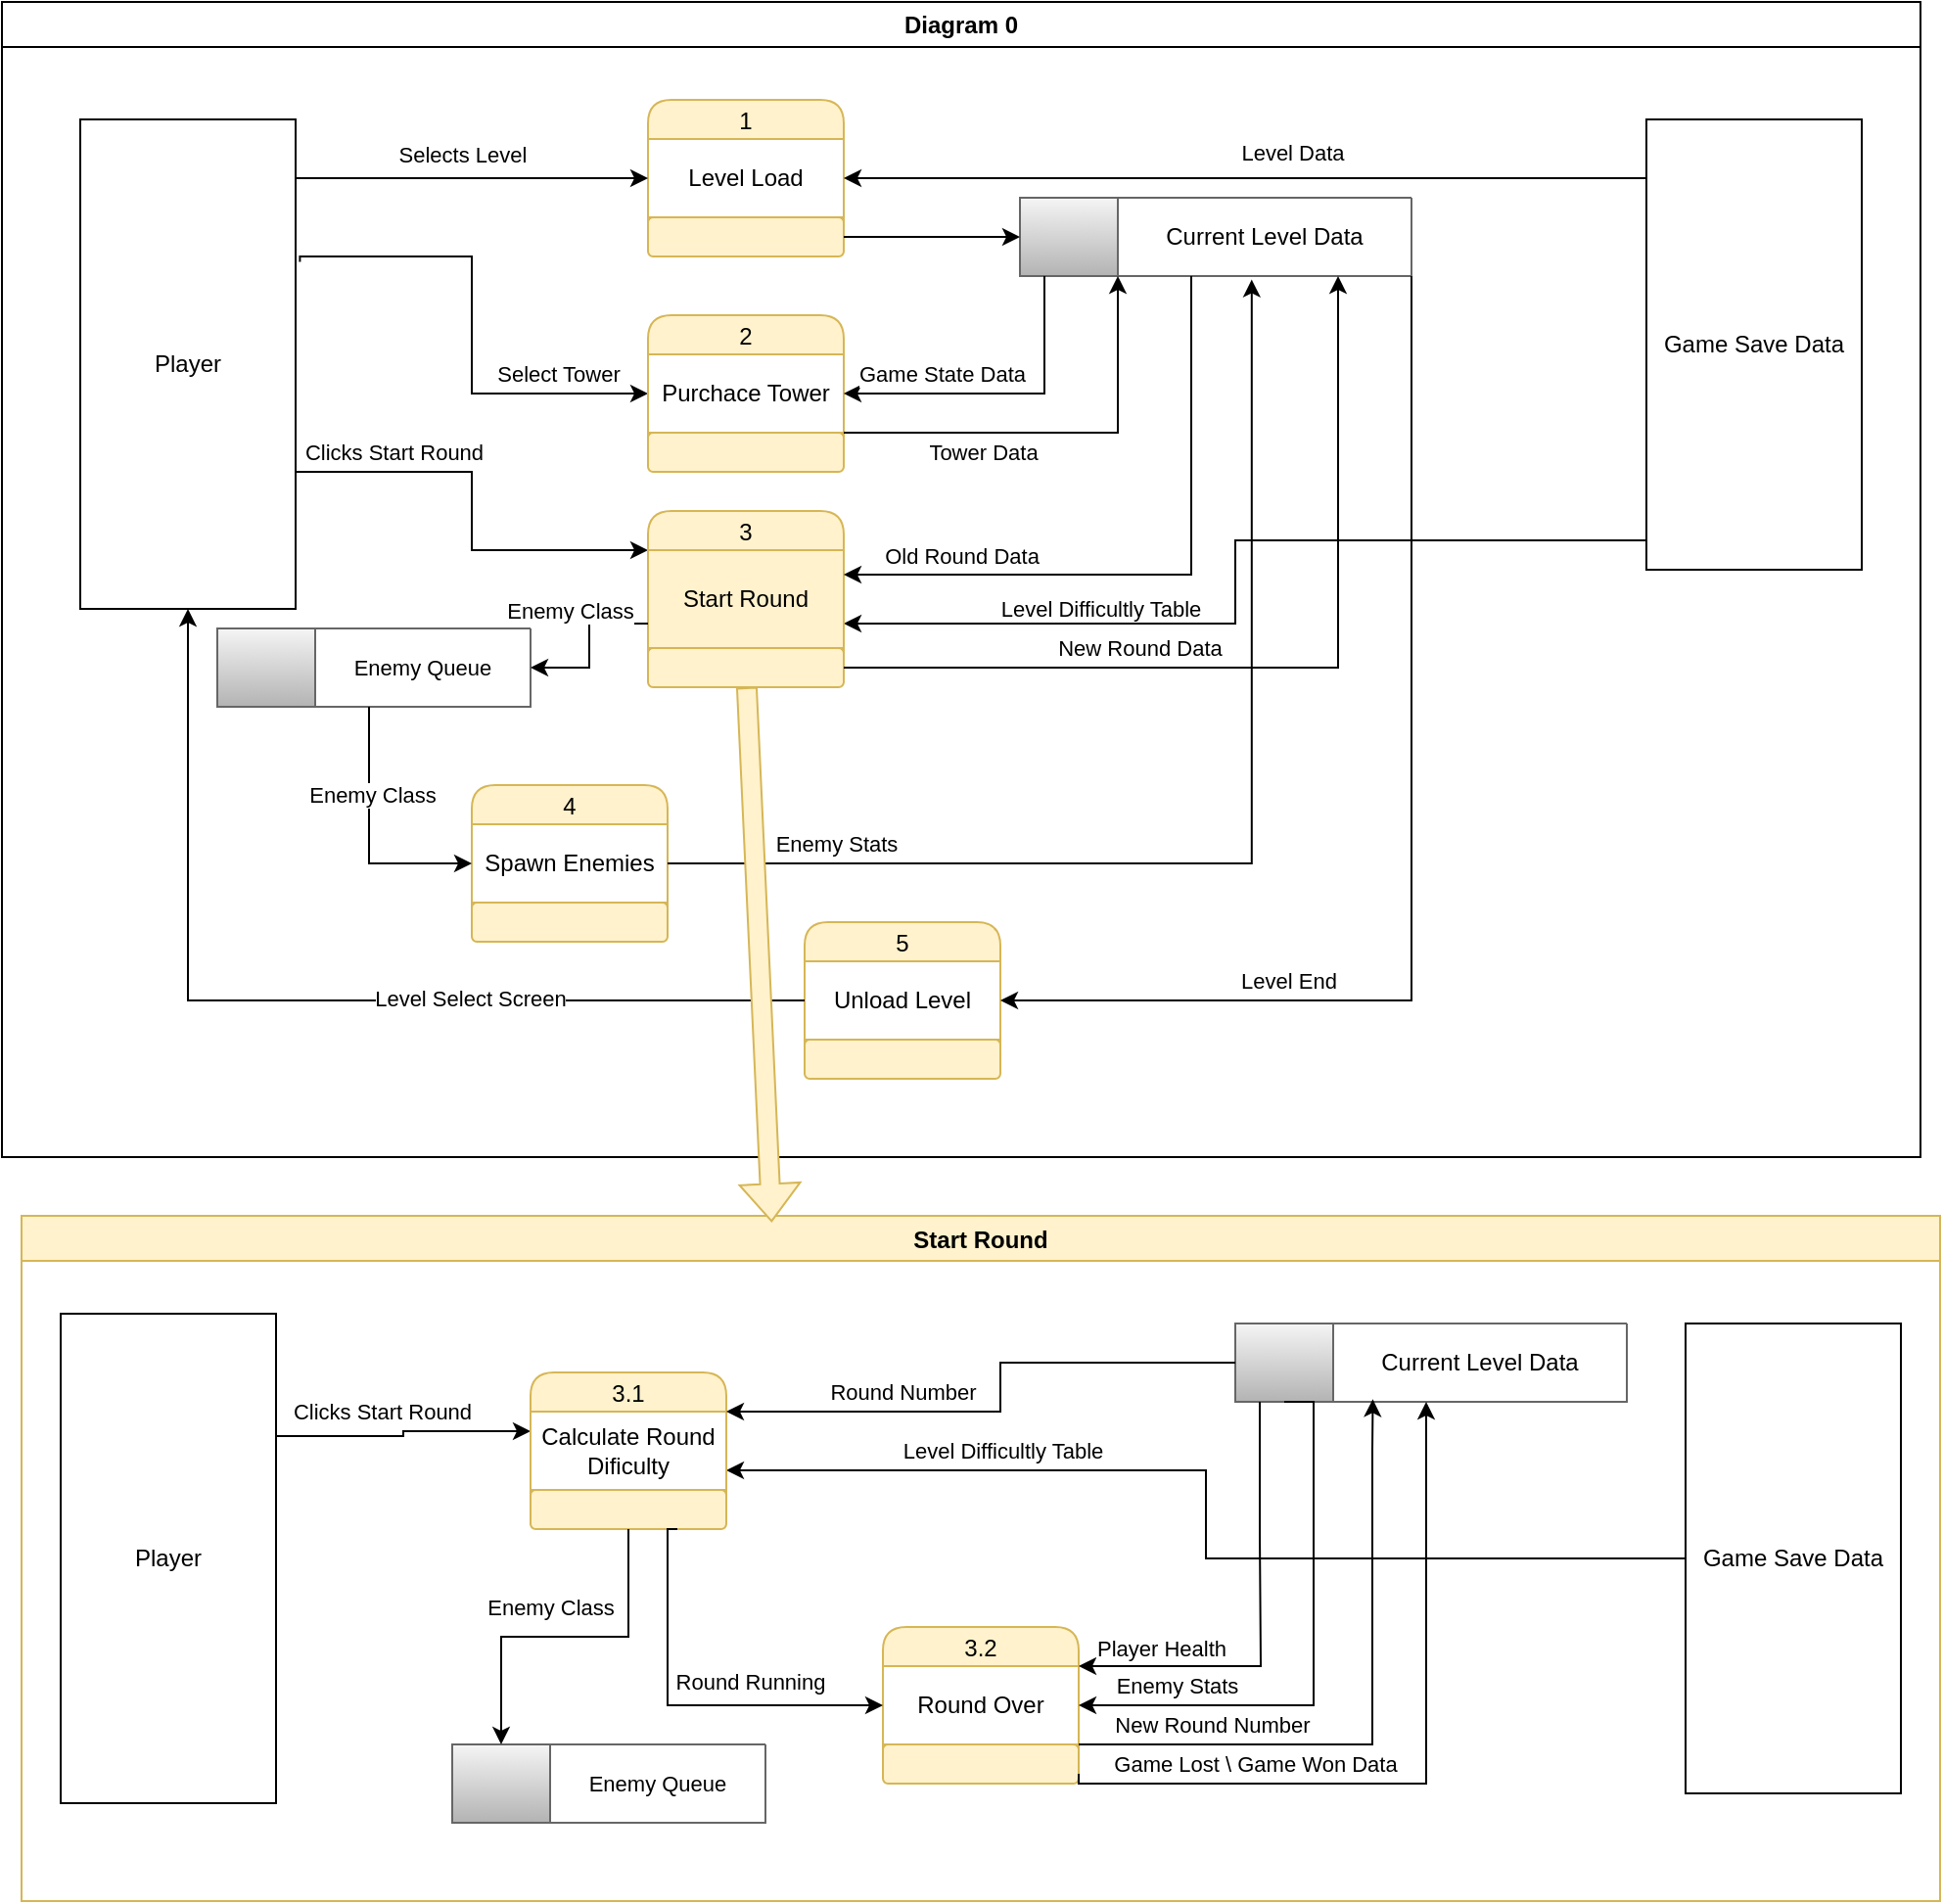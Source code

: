 <mxfile version="24.7.8">
  <diagram name="Page-1" id="GD_yTMIgneu08puWnrFS">
    <mxGraphModel dx="2350" dy="1764" grid="1" gridSize="10" guides="1" tooltips="1" connect="1" arrows="1" fold="1" page="1" pageScale="1" pageWidth="850" pageHeight="1100" math="0" shadow="0">
      <root>
        <mxCell id="0" />
        <mxCell id="1" parent="0" />
        <mxCell id="inXABtditka_ULVfDLAv-4" value="Diagram 0" style="swimlane;whiteSpace=wrap;html=1;" vertex="1" parent="1">
          <mxGeometry x="-850" width="980" height="590" as="geometry" />
        </mxCell>
        <mxCell id="MaOenqcY2Du_6bEz6hwa-1" value="1" style="swimlane;fontStyle=0;childLayout=stackLayout;horizontal=1;startSize=20;fillColor=#fff2cc;horizontalStack=0;resizeParent=1;resizeParentMax=0;resizeLast=0;collapsible=0;marginBottom=0;swimlaneFillColor=#ffffff;rounded=1;strokeColor=#d6b656;arcSize=20;" parent="inXABtditka_ULVfDLAv-4" vertex="1">
          <mxGeometry x="330" y="50" width="100" height="80" as="geometry" />
        </mxCell>
        <mxCell id="MaOenqcY2Du_6bEz6hwa-2" value="Level Load" style="text;html=1;align=center;verticalAlign=middle;whiteSpace=wrap;rounded=0;" parent="MaOenqcY2Du_6bEz6hwa-1" vertex="1">
          <mxGeometry y="20" width="100" height="40" as="geometry" />
        </mxCell>
        <mxCell id="MaOenqcY2Du_6bEz6hwa-3" value="&amp;nbsp;" style="text;html=1;align=center;verticalAlign=middle;whiteSpace=wrap;rounded=1;fillColor=#fff2cc;strokeColor=#d6b656;arcSize=13;" parent="MaOenqcY2Du_6bEz6hwa-1" vertex="1">
          <mxGeometry y="60" width="100" height="20" as="geometry" />
        </mxCell>
        <mxCell id="MaOenqcY2Du_6bEz6hwa-4" value="" style="endArrow=none;html=1;rounded=0;exitX=0;exitY=0;exitDx=0;exitDy=0;entryX=1;entryY=0;entryDx=0;entryDy=0;fillColor=#fff2cc;strokeColor=#d6b656;" parent="MaOenqcY2Du_6bEz6hwa-1" source="MaOenqcY2Du_6bEz6hwa-3" target="MaOenqcY2Du_6bEz6hwa-3" edge="1">
          <mxGeometry width="50" height="50" relative="1" as="geometry">
            <mxPoint x="40" y="155" as="sourcePoint" />
            <mxPoint x="90" y="105" as="targetPoint" />
          </mxGeometry>
        </mxCell>
        <mxCell id="MaOenqcY2Du_6bEz6hwa-6" style="edgeStyle=orthogonalEdgeStyle;rounded=0;orthogonalLoop=1;jettySize=auto;html=1;exitX=0.988;exitY=0.072;exitDx=0;exitDy=0;entryX=0;entryY=0.5;entryDx=0;entryDy=0;exitPerimeter=0;" parent="inXABtditka_ULVfDLAv-4" source="MaOenqcY2Du_6bEz6hwa-5" target="MaOenqcY2Du_6bEz6hwa-2" edge="1">
          <mxGeometry relative="1" as="geometry">
            <Array as="points">
              <mxPoint x="149" y="90" />
            </Array>
          </mxGeometry>
        </mxCell>
        <mxCell id="MaOenqcY2Du_6bEz6hwa-7" value="Selects Level" style="edgeLabel;html=1;align=center;verticalAlign=middle;resizable=0;points=[];" parent="MaOenqcY2Du_6bEz6hwa-6" vertex="1" connectable="0">
          <mxGeometry x="0.018" y="1" relative="1" as="geometry">
            <mxPoint y="-11" as="offset" />
          </mxGeometry>
        </mxCell>
        <mxCell id="MaOenqcY2Du_6bEz6hwa-42" style="edgeStyle=orthogonalEdgeStyle;rounded=0;orthogonalLoop=1;jettySize=auto;html=1;exitX=1.02;exitY=0.291;exitDx=0;exitDy=0;entryX=0;entryY=0.5;entryDx=0;entryDy=0;exitPerimeter=0;" parent="inXABtditka_ULVfDLAv-4" source="MaOenqcY2Du_6bEz6hwa-5" target="MaOenqcY2Du_6bEz6hwa-39" edge="1">
          <mxGeometry relative="1" as="geometry">
            <Array as="points">
              <mxPoint x="152" y="130" />
              <mxPoint x="240" y="130" />
              <mxPoint x="240" y="200" />
            </Array>
          </mxGeometry>
        </mxCell>
        <mxCell id="MaOenqcY2Du_6bEz6hwa-46" value="Select Tower" style="edgeLabel;html=1;align=center;verticalAlign=middle;resizable=0;points=[];" parent="MaOenqcY2Du_6bEz6hwa-42" vertex="1" connectable="0">
          <mxGeometry x="0.356" relative="1" as="geometry">
            <mxPoint x="34" y="-10" as="offset" />
          </mxGeometry>
        </mxCell>
        <mxCell id="MaOenqcY2Du_6bEz6hwa-55" style="edgeStyle=orthogonalEdgeStyle;rounded=0;orthogonalLoop=1;jettySize=auto;html=1;exitX=1;exitY=0.5;exitDx=0;exitDy=0;entryX=0;entryY=0;entryDx=0;entryDy=0;" parent="inXABtditka_ULVfDLAv-4" source="MaOenqcY2Du_6bEz6hwa-5" target="MaOenqcY2Du_6bEz6hwa-48" edge="1">
          <mxGeometry relative="1" as="geometry">
            <Array as="points">
              <mxPoint x="150" y="240" />
              <mxPoint x="240" y="240" />
              <mxPoint x="240" y="280" />
            </Array>
          </mxGeometry>
        </mxCell>
        <mxCell id="MaOenqcY2Du_6bEz6hwa-56" value="Clicks Start Round" style="edgeLabel;html=1;align=center;verticalAlign=middle;resizable=0;points=[];" parent="MaOenqcY2Du_6bEz6hwa-55" vertex="1" connectable="0">
          <mxGeometry x="0.285" y="-1" relative="1" as="geometry">
            <mxPoint x="-39" y="-42" as="offset" />
          </mxGeometry>
        </mxCell>
        <mxCell id="MaOenqcY2Du_6bEz6hwa-5" value="Player" style="html=1;dashed=0;whiteSpace=wrap;" parent="inXABtditka_ULVfDLAv-4" vertex="1">
          <mxGeometry x="40" y="60" width="110" height="250" as="geometry" />
        </mxCell>
        <mxCell id="MaOenqcY2Du_6bEz6hwa-59" style="edgeStyle=orthogonalEdgeStyle;rounded=0;orthogonalLoop=1;jettySize=auto;html=1;exitX=0;exitY=0.5;exitDx=0;exitDy=0;entryX=1;entryY=0.75;entryDx=0;entryDy=0;" parent="inXABtditka_ULVfDLAv-4" source="MaOenqcY2Du_6bEz6hwa-24" target="MaOenqcY2Du_6bEz6hwa-48" edge="1">
          <mxGeometry relative="1" as="geometry">
            <mxPoint x="480" y="370" as="targetPoint" />
            <Array as="points">
              <mxPoint x="630" y="275" />
              <mxPoint x="630" y="317" />
            </Array>
          </mxGeometry>
        </mxCell>
        <mxCell id="MaOenqcY2Du_6bEz6hwa-60" value="Level Difficultly Table" style="edgeLabel;html=1;align=center;verticalAlign=middle;resizable=0;points=[];" parent="MaOenqcY2Du_6bEz6hwa-59" vertex="1" connectable="0">
          <mxGeometry x="0.596" y="1" relative="1" as="geometry">
            <mxPoint x="19" y="-9" as="offset" />
          </mxGeometry>
        </mxCell>
        <mxCell id="MaOenqcY2Du_6bEz6hwa-24" value="Game Save Data" style="html=1;dashed=0;whiteSpace=wrap;" parent="inXABtditka_ULVfDLAv-4" vertex="1">
          <mxGeometry x="840" y="60" width="110" height="230" as="geometry" />
        </mxCell>
        <mxCell id="MaOenqcY2Du_6bEz6hwa-29" style="edgeStyle=orthogonalEdgeStyle;rounded=0;orthogonalLoop=1;jettySize=auto;html=1;entryX=1;entryY=0.5;entryDx=0;entryDy=0;exitX=0;exitY=0;exitDx=0;exitDy=0;" parent="inXABtditka_ULVfDLAv-4" source="MaOenqcY2Du_6bEz6hwa-24" target="MaOenqcY2Du_6bEz6hwa-2" edge="1">
          <mxGeometry relative="1" as="geometry">
            <mxPoint x="740" y="90" as="sourcePoint" />
            <mxPoint x="480" y="305" as="targetPoint" />
            <Array as="points">
              <mxPoint x="840" y="90" />
            </Array>
          </mxGeometry>
        </mxCell>
        <mxCell id="MaOenqcY2Du_6bEz6hwa-30" value="Level Data" style="edgeLabel;html=1;align=center;verticalAlign=middle;resizable=0;points=[];" parent="MaOenqcY2Du_6bEz6hwa-29" vertex="1" connectable="0">
          <mxGeometry x="-0.071" y="-2" relative="1" as="geometry">
            <mxPoint x="-7" y="-11" as="offset" />
          </mxGeometry>
        </mxCell>
        <mxCell id="MaOenqcY2Du_6bEz6hwa-35" value="" style="swimlane;startSize=0;fillColor=#f5f5f5;gradientColor=#b3b3b3;strokeColor=#666666;" parent="inXABtditka_ULVfDLAv-4" vertex="1">
          <mxGeometry x="520" y="100" width="200" height="40" as="geometry" />
        </mxCell>
        <mxCell id="MaOenqcY2Du_6bEz6hwa-36" value="" style="rounded=0;whiteSpace=wrap;html=1;fillColor=#f5f5f5;gradientColor=#b3b3b3;strokeColor=#666666;" parent="MaOenqcY2Du_6bEz6hwa-35" vertex="1">
          <mxGeometry width="50" height="40" as="geometry" />
        </mxCell>
        <mxCell id="MaOenqcY2Du_6bEz6hwa-37" value="Current Level Data" style="text;html=1;align=center;verticalAlign=middle;whiteSpace=wrap;rounded=0;" parent="MaOenqcY2Du_6bEz6hwa-35" vertex="1">
          <mxGeometry x="50" width="150" height="40" as="geometry" />
        </mxCell>
        <mxCell id="MaOenqcY2Du_6bEz6hwa-34" style="edgeStyle=orthogonalEdgeStyle;rounded=0;orthogonalLoop=1;jettySize=auto;html=1;entryX=0;entryY=0.5;entryDx=0;entryDy=0;" parent="inXABtditka_ULVfDLAv-4" source="MaOenqcY2Du_6bEz6hwa-3" target="MaOenqcY2Du_6bEz6hwa-36" edge="1">
          <mxGeometry relative="1" as="geometry">
            <mxPoint x="380" y="240" as="targetPoint" />
          </mxGeometry>
        </mxCell>
        <mxCell id="MaOenqcY2Du_6bEz6hwa-38" value="2" style="swimlane;fontStyle=0;childLayout=stackLayout;horizontal=1;startSize=20;fillColor=#fff2cc;horizontalStack=0;resizeParent=1;resizeParentMax=0;resizeLast=0;collapsible=0;marginBottom=0;swimlaneFillColor=#ffffff;rounded=1;strokeColor=#d6b656;arcSize=20;" parent="inXABtditka_ULVfDLAv-4" vertex="1">
          <mxGeometry x="330" y="160" width="100" height="80" as="geometry" />
        </mxCell>
        <mxCell id="MaOenqcY2Du_6bEz6hwa-39" value="Purchace Tower" style="text;html=1;align=center;verticalAlign=middle;whiteSpace=wrap;rounded=0;" parent="MaOenqcY2Du_6bEz6hwa-38" vertex="1">
          <mxGeometry y="20" width="100" height="40" as="geometry" />
        </mxCell>
        <mxCell id="MaOenqcY2Du_6bEz6hwa-40" value="&amp;nbsp;" style="text;html=1;align=center;verticalAlign=middle;whiteSpace=wrap;rounded=1;fillColor=#fff2cc;strokeColor=#d6b656;arcSize=13;" parent="MaOenqcY2Du_6bEz6hwa-38" vertex="1">
          <mxGeometry y="60" width="100" height="20" as="geometry" />
        </mxCell>
        <mxCell id="MaOenqcY2Du_6bEz6hwa-41" value="" style="endArrow=none;html=1;rounded=0;exitX=0;exitY=0;exitDx=0;exitDy=0;entryX=1;entryY=0;entryDx=0;entryDy=0;fillColor=#fff2cc;strokeColor=#d6b656;" parent="MaOenqcY2Du_6bEz6hwa-38" source="MaOenqcY2Du_6bEz6hwa-40" target="MaOenqcY2Du_6bEz6hwa-40" edge="1">
          <mxGeometry width="50" height="50" relative="1" as="geometry">
            <mxPoint x="40" y="155" as="sourcePoint" />
            <mxPoint x="90" y="105" as="targetPoint" />
          </mxGeometry>
        </mxCell>
        <mxCell id="MaOenqcY2Du_6bEz6hwa-44" style="edgeStyle=orthogonalEdgeStyle;rounded=0;orthogonalLoop=1;jettySize=auto;html=1;exitX=0.25;exitY=1;exitDx=0;exitDy=0;entryX=1;entryY=0.5;entryDx=0;entryDy=0;" parent="inXABtditka_ULVfDLAv-4" source="MaOenqcY2Du_6bEz6hwa-36" target="MaOenqcY2Du_6bEz6hwa-39" edge="1">
          <mxGeometry relative="1" as="geometry" />
        </mxCell>
        <mxCell id="MaOenqcY2Du_6bEz6hwa-45" value="Game State Data" style="edgeLabel;html=1;align=center;verticalAlign=middle;resizable=0;points=[];" parent="MaOenqcY2Du_6bEz6hwa-44" vertex="1" connectable="0">
          <mxGeometry x="0.29" y="-3" relative="1" as="geometry">
            <mxPoint x="-8" y="-7" as="offset" />
          </mxGeometry>
        </mxCell>
        <mxCell id="MaOenqcY2Du_6bEz6hwa-47" value="3" style="swimlane;fontStyle=0;childLayout=stackLayout;horizontal=1;startSize=20;fillColor=#fff2cc;horizontalStack=0;resizeParent=1;resizeParentMax=0;resizeLast=0;collapsible=0;marginBottom=0;swimlaneFillColor=#ffffff;rounded=1;strokeColor=#d6b656;arcSize=20;" parent="inXABtditka_ULVfDLAv-4" vertex="1">
          <mxGeometry x="330" y="260" width="100" height="90" as="geometry" />
        </mxCell>
        <mxCell id="MaOenqcY2Du_6bEz6hwa-48" value="Start Round" style="text;html=1;align=center;verticalAlign=middle;whiteSpace=wrap;rounded=0;fillColor=#fff2cc;strokeColor=#d6b656;" parent="MaOenqcY2Du_6bEz6hwa-47" vertex="1">
          <mxGeometry y="20" width="100" height="50" as="geometry" />
        </mxCell>
        <mxCell id="MaOenqcY2Du_6bEz6hwa-49" value="&amp;nbsp;" style="text;html=1;align=center;verticalAlign=middle;whiteSpace=wrap;rounded=1;fillColor=#fff2cc;strokeColor=#d6b656;arcSize=13;" parent="MaOenqcY2Du_6bEz6hwa-47" vertex="1">
          <mxGeometry y="70" width="100" height="20" as="geometry" />
        </mxCell>
        <mxCell id="MaOenqcY2Du_6bEz6hwa-50" value="" style="endArrow=none;html=1;rounded=0;exitX=0;exitY=0;exitDx=0;exitDy=0;entryX=1;entryY=0;entryDx=0;entryDy=0;fillColor=#fff2cc;strokeColor=#d6b656;" parent="MaOenqcY2Du_6bEz6hwa-47" source="MaOenqcY2Du_6bEz6hwa-49" target="MaOenqcY2Du_6bEz6hwa-49" edge="1">
          <mxGeometry width="50" height="50" relative="1" as="geometry">
            <mxPoint x="40" y="155" as="sourcePoint" />
            <mxPoint x="90" y="105" as="targetPoint" />
          </mxGeometry>
        </mxCell>
        <mxCell id="MaOenqcY2Du_6bEz6hwa-51" style="edgeStyle=orthogonalEdgeStyle;rounded=0;orthogonalLoop=1;jettySize=auto;html=1;exitX=1;exitY=1;exitDx=0;exitDy=0;entryX=0;entryY=1;entryDx=0;entryDy=0;" parent="inXABtditka_ULVfDLAv-4" source="MaOenqcY2Du_6bEz6hwa-39" target="MaOenqcY2Du_6bEz6hwa-37" edge="1">
          <mxGeometry relative="1" as="geometry">
            <Array as="points">
              <mxPoint x="570" y="220" />
            </Array>
          </mxGeometry>
        </mxCell>
        <mxCell id="MaOenqcY2Du_6bEz6hwa-52" value="Tower Data" style="edgeLabel;html=1;align=center;verticalAlign=middle;resizable=0;points=[];" parent="MaOenqcY2Du_6bEz6hwa-51" vertex="1" connectable="0">
          <mxGeometry x="-0.297" y="2" relative="1" as="geometry">
            <mxPoint x="-7" y="12" as="offset" />
          </mxGeometry>
        </mxCell>
        <mxCell id="MaOenqcY2Du_6bEz6hwa-57" style="edgeStyle=orthogonalEdgeStyle;rounded=0;orthogonalLoop=1;jettySize=auto;html=1;exitX=0.25;exitY=1;exitDx=0;exitDy=0;entryX=1;entryY=0.25;entryDx=0;entryDy=0;" parent="inXABtditka_ULVfDLAv-4" source="MaOenqcY2Du_6bEz6hwa-37" target="MaOenqcY2Du_6bEz6hwa-48" edge="1">
          <mxGeometry relative="1" as="geometry" />
        </mxCell>
        <mxCell id="MaOenqcY2Du_6bEz6hwa-58" value="Old Round Data" style="edgeLabel;html=1;align=center;verticalAlign=middle;resizable=0;points=[];" parent="MaOenqcY2Du_6bEz6hwa-57" vertex="1" connectable="0">
          <mxGeometry x="0.641" y="-2" relative="1" as="geometry">
            <mxPoint x="1" y="-8" as="offset" />
          </mxGeometry>
        </mxCell>
        <mxCell id="MaOenqcY2Du_6bEz6hwa-61" value="5" style="swimlane;fontStyle=0;childLayout=stackLayout;horizontal=1;startSize=20;fillColor=#fff2cc;horizontalStack=0;resizeParent=1;resizeParentMax=0;resizeLast=0;collapsible=0;marginBottom=0;swimlaneFillColor=#ffffff;rounded=1;strokeColor=#d6b656;arcSize=20;" parent="inXABtditka_ULVfDLAv-4" vertex="1">
          <mxGeometry x="410" y="470" width="100" height="80" as="geometry" />
        </mxCell>
        <mxCell id="MaOenqcY2Du_6bEz6hwa-62" value="Unload Level" style="text;html=1;align=center;verticalAlign=middle;whiteSpace=wrap;rounded=0;" parent="MaOenqcY2Du_6bEz6hwa-61" vertex="1">
          <mxGeometry y="20" width="100" height="40" as="geometry" />
        </mxCell>
        <mxCell id="MaOenqcY2Du_6bEz6hwa-63" value="&amp;nbsp;" style="text;html=1;align=center;verticalAlign=middle;whiteSpace=wrap;rounded=1;fillColor=#fff2cc;strokeColor=#d6b656;arcSize=13;" parent="MaOenqcY2Du_6bEz6hwa-61" vertex="1">
          <mxGeometry y="60" width="100" height="20" as="geometry" />
        </mxCell>
        <mxCell id="MaOenqcY2Du_6bEz6hwa-64" value="" style="endArrow=none;html=1;rounded=0;exitX=0;exitY=0;exitDx=0;exitDy=0;entryX=1;entryY=0;entryDx=0;entryDy=0;fillColor=#fff2cc;strokeColor=#d6b656;" parent="MaOenqcY2Du_6bEz6hwa-61" source="MaOenqcY2Du_6bEz6hwa-63" target="MaOenqcY2Du_6bEz6hwa-63" edge="1">
          <mxGeometry width="50" height="50" relative="1" as="geometry">
            <mxPoint x="40" y="155" as="sourcePoint" />
            <mxPoint x="90" y="105" as="targetPoint" />
          </mxGeometry>
        </mxCell>
        <mxCell id="MaOenqcY2Du_6bEz6hwa-65" value="4" style="swimlane;fontStyle=0;childLayout=stackLayout;horizontal=1;startSize=20;fillColor=#fff2cc;horizontalStack=0;resizeParent=1;resizeParentMax=0;resizeLast=0;collapsible=0;marginBottom=0;swimlaneFillColor=#ffffff;rounded=1;strokeColor=#d6b656;arcSize=20;" parent="inXABtditka_ULVfDLAv-4" vertex="1">
          <mxGeometry x="240" y="400" width="100" height="80" as="geometry" />
        </mxCell>
        <mxCell id="MaOenqcY2Du_6bEz6hwa-66" value="Spawn Enemies" style="text;html=1;align=center;verticalAlign=middle;whiteSpace=wrap;rounded=0;" parent="MaOenqcY2Du_6bEz6hwa-65" vertex="1">
          <mxGeometry y="20" width="100" height="40" as="geometry" />
        </mxCell>
        <mxCell id="MaOenqcY2Du_6bEz6hwa-67" value="&amp;nbsp;" style="text;html=1;align=center;verticalAlign=middle;whiteSpace=wrap;rounded=1;fillColor=#fff2cc;strokeColor=#d6b656;arcSize=13;" parent="MaOenqcY2Du_6bEz6hwa-65" vertex="1">
          <mxGeometry y="60" width="100" height="20" as="geometry" />
        </mxCell>
        <mxCell id="MaOenqcY2Du_6bEz6hwa-68" value="" style="endArrow=none;html=1;rounded=0;exitX=0;exitY=0;exitDx=0;exitDy=0;entryX=1;entryY=0;entryDx=0;entryDy=0;fillColor=#fff2cc;strokeColor=#d6b656;" parent="MaOenqcY2Du_6bEz6hwa-65" source="MaOenqcY2Du_6bEz6hwa-67" target="MaOenqcY2Du_6bEz6hwa-67" edge="1">
          <mxGeometry width="50" height="50" relative="1" as="geometry">
            <mxPoint x="40" y="155" as="sourcePoint" />
            <mxPoint x="90" y="105" as="targetPoint" />
          </mxGeometry>
        </mxCell>
        <mxCell id="MaOenqcY2Du_6bEz6hwa-79" style="edgeStyle=orthogonalEdgeStyle;rounded=0;orthogonalLoop=1;jettySize=auto;html=1;exitX=1;exitY=0.5;exitDx=0;exitDy=0;entryX=0.456;entryY=1.045;entryDx=0;entryDy=0;entryPerimeter=0;" parent="inXABtditka_ULVfDLAv-4" source="MaOenqcY2Du_6bEz6hwa-66" target="MaOenqcY2Du_6bEz6hwa-37" edge="1">
          <mxGeometry relative="1" as="geometry" />
        </mxCell>
        <mxCell id="MaOenqcY2Du_6bEz6hwa-80" value="Enemy Stats" style="edgeLabel;html=1;align=center;verticalAlign=middle;resizable=0;points=[];" parent="MaOenqcY2Du_6bEz6hwa-79" vertex="1" connectable="0">
          <mxGeometry x="-0.714" y="1" relative="1" as="geometry">
            <mxPoint y="-9" as="offset" />
          </mxGeometry>
        </mxCell>
        <mxCell id="MaOenqcY2Du_6bEz6hwa-81" style="edgeStyle=orthogonalEdgeStyle;rounded=0;orthogonalLoop=1;jettySize=auto;html=1;exitX=1;exitY=0.5;exitDx=0;exitDy=0;entryX=0.75;entryY=1;entryDx=0;entryDy=0;" parent="inXABtditka_ULVfDLAv-4" source="MaOenqcY2Du_6bEz6hwa-49" target="MaOenqcY2Du_6bEz6hwa-37" edge="1">
          <mxGeometry relative="1" as="geometry" />
        </mxCell>
        <mxCell id="MaOenqcY2Du_6bEz6hwa-82" value="New Round Data" style="edgeLabel;html=1;align=center;verticalAlign=middle;resizable=0;points=[];" parent="MaOenqcY2Du_6bEz6hwa-81" vertex="1" connectable="0">
          <mxGeometry x="-0.561" y="2" relative="1" as="geometry">
            <mxPoint x="51" y="-8" as="offset" />
          </mxGeometry>
        </mxCell>
        <mxCell id="MaOenqcY2Du_6bEz6hwa-83" style="edgeStyle=orthogonalEdgeStyle;rounded=0;orthogonalLoop=1;jettySize=auto;html=1;exitX=1;exitY=1;exitDx=0;exitDy=0;entryX=1;entryY=0.5;entryDx=0;entryDy=0;" parent="inXABtditka_ULVfDLAv-4" source="MaOenqcY2Du_6bEz6hwa-37" target="MaOenqcY2Du_6bEz6hwa-62" edge="1">
          <mxGeometry relative="1" as="geometry" />
        </mxCell>
        <mxCell id="MaOenqcY2Du_6bEz6hwa-84" value="Level End" style="edgeLabel;html=1;align=center;verticalAlign=middle;resizable=0;points=[];" parent="MaOenqcY2Du_6bEz6hwa-83" vertex="1" connectable="0">
          <mxGeometry x="0.495" relative="1" as="geometry">
            <mxPoint y="-10" as="offset" />
          </mxGeometry>
        </mxCell>
        <mxCell id="MaOenqcY2Du_6bEz6hwa-86" style="edgeStyle=orthogonalEdgeStyle;rounded=0;orthogonalLoop=1;jettySize=auto;html=1;exitX=0;exitY=0.5;exitDx=0;exitDy=0;" parent="inXABtditka_ULVfDLAv-4" source="MaOenqcY2Du_6bEz6hwa-62" target="MaOenqcY2Du_6bEz6hwa-5" edge="1">
          <mxGeometry relative="1" as="geometry" />
        </mxCell>
        <mxCell id="MaOenqcY2Du_6bEz6hwa-87" value="Level Select Screen" style="edgeLabel;html=1;align=center;verticalAlign=middle;resizable=0;points=[];" parent="MaOenqcY2Du_6bEz6hwa-86" vertex="1" connectable="0">
          <mxGeometry x="-0.334" y="-1" relative="1" as="geometry">
            <mxPoint as="offset" />
          </mxGeometry>
        </mxCell>
        <mxCell id="inXABtditka_ULVfDLAv-46" value="" style="swimlane;startSize=0;fillColor=#f5f5f5;gradientColor=#b3b3b3;strokeColor=#666666;" vertex="1" parent="inXABtditka_ULVfDLAv-4">
          <mxGeometry x="110" y="320" width="160" height="40" as="geometry" />
        </mxCell>
        <mxCell id="inXABtditka_ULVfDLAv-47" value="" style="rounded=0;whiteSpace=wrap;html=1;fillColor=#f5f5f5;gradientColor=#b3b3b3;strokeColor=#666666;" vertex="1" parent="inXABtditka_ULVfDLAv-46">
          <mxGeometry width="50" height="40" as="geometry" />
        </mxCell>
        <mxCell id="inXABtditka_ULVfDLAv-48" value="&lt;span style=&quot;font-size: 11px; text-wrap: nowrap; background-color: rgb(255, 255, 255);&quot;&gt;Enemy Queue&lt;/span&gt;" style="text;html=1;align=center;verticalAlign=middle;whiteSpace=wrap;rounded=0;" vertex="1" parent="inXABtditka_ULVfDLAv-46">
          <mxGeometry x="50" width="110" height="40" as="geometry" />
        </mxCell>
        <mxCell id="inXABtditka_ULVfDLAv-49" style="edgeStyle=orthogonalEdgeStyle;rounded=0;orthogonalLoop=1;jettySize=auto;html=1;exitX=0.25;exitY=1;exitDx=0;exitDy=0;entryX=0;entryY=0.5;entryDx=0;entryDy=0;" edge="1" parent="inXABtditka_ULVfDLAv-4" source="inXABtditka_ULVfDLAv-48" target="MaOenqcY2Du_6bEz6hwa-66">
          <mxGeometry relative="1" as="geometry" />
        </mxCell>
        <mxCell id="inXABtditka_ULVfDLAv-53" value="Enemy Class" style="edgeLabel;html=1;align=center;verticalAlign=middle;resizable=0;points=[];" vertex="1" connectable="0" parent="inXABtditka_ULVfDLAv-49">
          <mxGeometry x="-0.318" y="1" relative="1" as="geometry">
            <mxPoint as="offset" />
          </mxGeometry>
        </mxCell>
        <mxCell id="inXABtditka_ULVfDLAv-51" style="edgeStyle=orthogonalEdgeStyle;rounded=0;orthogonalLoop=1;jettySize=auto;html=1;exitX=0;exitY=0.75;exitDx=0;exitDy=0;" edge="1" parent="inXABtditka_ULVfDLAv-4" source="MaOenqcY2Du_6bEz6hwa-48" target="inXABtditka_ULVfDLAv-48">
          <mxGeometry relative="1" as="geometry" />
        </mxCell>
        <mxCell id="inXABtditka_ULVfDLAv-52" value="Enemy Class" style="edgeLabel;html=1;align=center;verticalAlign=middle;resizable=0;points=[];" vertex="1" connectable="0" parent="inXABtditka_ULVfDLAv-51">
          <mxGeometry x="-0.228" y="-2" relative="1" as="geometry">
            <mxPoint x="-8" y="-9" as="offset" />
          </mxGeometry>
        </mxCell>
        <mxCell id="inXABtditka_ULVfDLAv-7" value="Start Round" style="swimlane;fillColor=#fff2cc;strokeColor=#d6b656;" vertex="1" parent="1">
          <mxGeometry x="-840" y="620" width="980" height="350" as="geometry" />
        </mxCell>
        <mxCell id="inXABtditka_ULVfDLAv-29" style="edgeStyle=orthogonalEdgeStyle;rounded=0;orthogonalLoop=1;jettySize=auto;html=1;exitX=0;exitY=0.5;exitDx=0;exitDy=0;entryX=1;entryY=0.75;entryDx=0;entryDy=0;" edge="1" parent="inXABtditka_ULVfDLAv-7" source="inXABtditka_ULVfDLAv-10" target="inXABtditka_ULVfDLAv-13">
          <mxGeometry relative="1" as="geometry" />
        </mxCell>
        <mxCell id="inXABtditka_ULVfDLAv-31" value="Level Difficultly Table" style="edgeLabel;html=1;align=center;verticalAlign=middle;resizable=0;points=[];" vertex="1" connectable="0" parent="inXABtditka_ULVfDLAv-29">
          <mxGeometry x="0.483" y="-3" relative="1" as="geometry">
            <mxPoint x="2" y="-7" as="offset" />
          </mxGeometry>
        </mxCell>
        <mxCell id="inXABtditka_ULVfDLAv-10" value="Game Save Data" style="html=1;dashed=0;whiteSpace=wrap;" vertex="1" parent="inXABtditka_ULVfDLAv-7">
          <mxGeometry x="850" y="55" width="110" height="240" as="geometry" />
        </mxCell>
        <mxCell id="inXABtditka_ULVfDLAv-20" style="edgeStyle=orthogonalEdgeStyle;rounded=0;orthogonalLoop=1;jettySize=auto;html=1;exitX=1;exitY=0.25;exitDx=0;exitDy=0;entryX=0;entryY=0.25;entryDx=0;entryDy=0;" edge="1" parent="inXABtditka_ULVfDLAv-7" source="inXABtditka_ULVfDLAv-11" target="inXABtditka_ULVfDLAv-13">
          <mxGeometry relative="1" as="geometry">
            <mxPoint x="280" y="120.0" as="targetPoint" />
          </mxGeometry>
        </mxCell>
        <mxCell id="inXABtditka_ULVfDLAv-21" value="Clicks Start Round" style="edgeLabel;html=1;align=center;verticalAlign=middle;resizable=0;points=[];" vertex="1" connectable="0" parent="inXABtditka_ULVfDLAv-20">
          <mxGeometry x="-0.45" y="2" relative="1" as="geometry">
            <mxPoint x="17" y="-11" as="offset" />
          </mxGeometry>
        </mxCell>
        <mxCell id="inXABtditka_ULVfDLAv-11" value="Player" style="html=1;dashed=0;whiteSpace=wrap;" vertex="1" parent="inXABtditka_ULVfDLAv-7">
          <mxGeometry x="20" y="50" width="110" height="250" as="geometry" />
        </mxCell>
        <mxCell id="inXABtditka_ULVfDLAv-12" value="3.1" style="swimlane;fontStyle=0;childLayout=stackLayout;horizontal=1;startSize=20;fillColor=#fff2cc;horizontalStack=0;resizeParent=1;resizeParentMax=0;resizeLast=0;collapsible=0;marginBottom=0;swimlaneFillColor=#ffffff;rounded=1;strokeColor=#d6b656;arcSize=20;" vertex="1" parent="inXABtditka_ULVfDLAv-7">
          <mxGeometry x="260" y="80" width="100" height="80" as="geometry" />
        </mxCell>
        <mxCell id="inXABtditka_ULVfDLAv-13" value="Calculate Round Dificulty" style="text;html=1;align=center;verticalAlign=middle;whiteSpace=wrap;rounded=0;" vertex="1" parent="inXABtditka_ULVfDLAv-12">
          <mxGeometry y="20" width="100" height="40" as="geometry" />
        </mxCell>
        <mxCell id="inXABtditka_ULVfDLAv-14" value="&amp;nbsp;" style="text;html=1;align=center;verticalAlign=middle;whiteSpace=wrap;rounded=1;fillColor=#fff2cc;strokeColor=#d6b656;arcSize=13;" vertex="1" parent="inXABtditka_ULVfDLAv-12">
          <mxGeometry y="60" width="100" height="20" as="geometry" />
        </mxCell>
        <mxCell id="inXABtditka_ULVfDLAv-15" value="" style="endArrow=none;html=1;rounded=0;exitX=0;exitY=0;exitDx=0;exitDy=0;entryX=1;entryY=0;entryDx=0;entryDy=0;fillColor=#fff2cc;strokeColor=#d6b656;" edge="1" parent="inXABtditka_ULVfDLAv-12" source="inXABtditka_ULVfDLAv-14" target="inXABtditka_ULVfDLAv-14">
          <mxGeometry width="50" height="50" relative="1" as="geometry">
            <mxPoint x="40" y="155" as="sourcePoint" />
            <mxPoint x="90" y="105" as="targetPoint" />
          </mxGeometry>
        </mxCell>
        <mxCell id="inXABtditka_ULVfDLAv-22" value="" style="swimlane;startSize=0;fillColor=#f5f5f5;gradientColor=#b3b3b3;strokeColor=#666666;" vertex="1" parent="inXABtditka_ULVfDLAv-7">
          <mxGeometry x="620" y="55" width="200" height="40" as="geometry" />
        </mxCell>
        <mxCell id="inXABtditka_ULVfDLAv-23" value="" style="rounded=0;whiteSpace=wrap;html=1;fillColor=#f5f5f5;gradientColor=#b3b3b3;strokeColor=#666666;" vertex="1" parent="inXABtditka_ULVfDLAv-22">
          <mxGeometry width="50" height="40" as="geometry" />
        </mxCell>
        <mxCell id="inXABtditka_ULVfDLAv-24" value="Current Level Data" style="text;html=1;align=center;verticalAlign=middle;whiteSpace=wrap;rounded=0;" vertex="1" parent="inXABtditka_ULVfDLAv-22">
          <mxGeometry x="50" width="150" height="40" as="geometry" />
        </mxCell>
        <mxCell id="inXABtditka_ULVfDLAv-25" style="edgeStyle=orthogonalEdgeStyle;rounded=0;orthogonalLoop=1;jettySize=auto;html=1;exitX=0;exitY=0.5;exitDx=0;exitDy=0;entryX=1;entryY=0;entryDx=0;entryDy=0;" edge="1" parent="inXABtditka_ULVfDLAv-7" source="inXABtditka_ULVfDLAv-23" target="inXABtditka_ULVfDLAv-13">
          <mxGeometry relative="1" as="geometry">
            <Array as="points">
              <mxPoint x="500" y="75" />
              <mxPoint x="500" y="100" />
            </Array>
          </mxGeometry>
        </mxCell>
        <mxCell id="inXABtditka_ULVfDLAv-26" value="Round Number" style="edgeLabel;html=1;align=center;verticalAlign=middle;resizable=0;points=[];" vertex="1" connectable="0" parent="inXABtditka_ULVfDLAv-25">
          <mxGeometry x="0.357" y="-1" relative="1" as="geometry">
            <mxPoint x="-2" y="-9" as="offset" />
          </mxGeometry>
        </mxCell>
        <mxCell id="inXABtditka_ULVfDLAv-41" value="3.2" style="swimlane;fontStyle=0;childLayout=stackLayout;horizontal=1;startSize=20;fillColor=#fff2cc;horizontalStack=0;resizeParent=1;resizeParentMax=0;resizeLast=0;collapsible=0;marginBottom=0;swimlaneFillColor=#ffffff;rounded=1;strokeColor=#d6b656;arcSize=20;" vertex="1" parent="inXABtditka_ULVfDLAv-7">
          <mxGeometry x="440" y="210" width="100" height="80" as="geometry" />
        </mxCell>
        <mxCell id="inXABtditka_ULVfDLAv-42" value="Round Over" style="text;html=1;align=center;verticalAlign=middle;whiteSpace=wrap;rounded=0;" vertex="1" parent="inXABtditka_ULVfDLAv-41">
          <mxGeometry y="20" width="100" height="40" as="geometry" />
        </mxCell>
        <mxCell id="inXABtditka_ULVfDLAv-43" value="&amp;nbsp;" style="text;html=1;align=center;verticalAlign=middle;whiteSpace=wrap;rounded=1;fillColor=#fff2cc;strokeColor=#d6b656;arcSize=13;" vertex="1" parent="inXABtditka_ULVfDLAv-41">
          <mxGeometry y="60" width="100" height="20" as="geometry" />
        </mxCell>
        <mxCell id="inXABtditka_ULVfDLAv-44" value="" style="endArrow=none;html=1;rounded=0;exitX=0;exitY=0;exitDx=0;exitDy=0;entryX=1;entryY=0;entryDx=0;entryDy=0;fillColor=#fff2cc;strokeColor=#d6b656;" edge="1" parent="inXABtditka_ULVfDLAv-41" source="inXABtditka_ULVfDLAv-43" target="inXABtditka_ULVfDLAv-43">
          <mxGeometry width="50" height="50" relative="1" as="geometry">
            <mxPoint x="40" y="155" as="sourcePoint" />
            <mxPoint x="90" y="105" as="targetPoint" />
          </mxGeometry>
        </mxCell>
        <mxCell id="inXABtditka_ULVfDLAv-54" value="" style="swimlane;startSize=0;fillColor=#f5f5f5;gradientColor=#b3b3b3;strokeColor=#666666;" vertex="1" parent="inXABtditka_ULVfDLAv-7">
          <mxGeometry x="220" y="270" width="160" height="40" as="geometry" />
        </mxCell>
        <mxCell id="inXABtditka_ULVfDLAv-55" value="" style="rounded=0;whiteSpace=wrap;html=1;fillColor=#f5f5f5;gradientColor=#b3b3b3;strokeColor=#666666;" vertex="1" parent="inXABtditka_ULVfDLAv-54">
          <mxGeometry width="50" height="40" as="geometry" />
        </mxCell>
        <mxCell id="inXABtditka_ULVfDLAv-56" value="&lt;span style=&quot;font-size: 11px; text-wrap: nowrap; background-color: rgb(255, 255, 255);&quot;&gt;Enemy Queue&lt;/span&gt;" style="text;html=1;align=center;verticalAlign=middle;whiteSpace=wrap;rounded=0;" vertex="1" parent="inXABtditka_ULVfDLAv-54">
          <mxGeometry x="50" width="110" height="40" as="geometry" />
        </mxCell>
        <mxCell id="inXABtditka_ULVfDLAv-57" style="edgeStyle=orthogonalEdgeStyle;rounded=0;orthogonalLoop=1;jettySize=auto;html=1;exitX=0.5;exitY=1;exitDx=0;exitDy=0;" edge="1" parent="inXABtditka_ULVfDLAv-7" source="inXABtditka_ULVfDLAv-23">
          <mxGeometry relative="1" as="geometry">
            <mxPoint x="540" y="250" as="targetPoint" />
            <Array as="points">
              <mxPoint x="660" y="95" />
              <mxPoint x="660" y="250" />
              <mxPoint x="540" y="250" />
            </Array>
          </mxGeometry>
        </mxCell>
        <mxCell id="inXABtditka_ULVfDLAv-58" value="Enemy Stats" style="edgeLabel;html=1;align=center;verticalAlign=middle;resizable=0;points=[];" vertex="1" connectable="0" parent="inXABtditka_ULVfDLAv-57">
          <mxGeometry x="0.732" relative="1" as="geometry">
            <mxPoint x="11" y="-10" as="offset" />
          </mxGeometry>
        </mxCell>
        <mxCell id="inXABtditka_ULVfDLAv-59" style="edgeStyle=orthogonalEdgeStyle;rounded=0;orthogonalLoop=1;jettySize=auto;html=1;exitX=1;exitY=0;exitDx=0;exitDy=0;entryX=0.135;entryY=0.967;entryDx=0;entryDy=0;entryPerimeter=0;" edge="1" parent="inXABtditka_ULVfDLAv-7" source="inXABtditka_ULVfDLAv-43" target="inXABtditka_ULVfDLAv-24">
          <mxGeometry relative="1" as="geometry">
            <Array as="points">
              <mxPoint x="690" y="270" />
              <mxPoint x="690" y="120" />
              <mxPoint x="690" y="120" />
            </Array>
          </mxGeometry>
        </mxCell>
        <mxCell id="inXABtditka_ULVfDLAv-60" value="New Round Number" style="edgeLabel;html=1;align=center;verticalAlign=middle;resizable=0;points=[];" vertex="1" connectable="0" parent="inXABtditka_ULVfDLAv-59">
          <mxGeometry x="-0.233" y="-4" relative="1" as="geometry">
            <mxPoint x="-57" y="-14" as="offset" />
          </mxGeometry>
        </mxCell>
        <mxCell id="inXABtditka_ULVfDLAv-62" style="edgeStyle=orthogonalEdgeStyle;rounded=0;orthogonalLoop=1;jettySize=auto;html=1;exitX=0.75;exitY=1;exitDx=0;exitDy=0;entryX=0;entryY=0.5;entryDx=0;entryDy=0;" edge="1" parent="inXABtditka_ULVfDLAv-7" source="inXABtditka_ULVfDLAv-14" target="inXABtditka_ULVfDLAv-42">
          <mxGeometry relative="1" as="geometry">
            <Array as="points">
              <mxPoint x="330" y="160" />
              <mxPoint x="330" y="250" />
            </Array>
          </mxGeometry>
        </mxCell>
        <mxCell id="inXABtditka_ULVfDLAv-81" value="Round Running" style="edgeLabel;html=1;align=center;verticalAlign=middle;resizable=0;points=[];" vertex="1" connectable="0" parent="inXABtditka_ULVfDLAv-7">
          <mxGeometry x="370.429" y="235" as="geometry">
            <mxPoint x="1" y="3" as="offset" />
          </mxGeometry>
        </mxCell>
        <mxCell id="inXABtditka_ULVfDLAv-85" style="edgeStyle=orthogonalEdgeStyle;rounded=0;orthogonalLoop=1;jettySize=auto;html=1;exitX=1;exitY=0.75;exitDx=0;exitDy=0;entryX=0.25;entryY=1;entryDx=0;entryDy=0;" edge="1" parent="inXABtditka_ULVfDLAv-7" source="inXABtditka_ULVfDLAv-43">
          <mxGeometry relative="1" as="geometry">
            <mxPoint x="550" y="290.0" as="sourcePoint" />
            <mxPoint x="717.5" y="95.0" as="targetPoint" />
            <Array as="points">
              <mxPoint x="540" y="290" />
              <mxPoint x="718" y="290" />
            </Array>
          </mxGeometry>
        </mxCell>
        <mxCell id="inXABtditka_ULVfDLAv-86" value="Game Lost \ Game Won Data" style="edgeLabel;html=1;align=center;verticalAlign=middle;resizable=0;points=[];" vertex="1" connectable="0" parent="inXABtditka_ULVfDLAv-85">
          <mxGeometry x="-0.586" y="1" relative="1" as="geometry">
            <mxPoint x="17" y="-9" as="offset" />
          </mxGeometry>
        </mxCell>
        <mxCell id="inXABtditka_ULVfDLAv-88" style="edgeStyle=orthogonalEdgeStyle;rounded=0;orthogonalLoop=1;jettySize=auto;html=1;exitX=0.25;exitY=1;exitDx=0;exitDy=0;" edge="1" parent="inXABtditka_ULVfDLAv-7" source="inXABtditka_ULVfDLAv-23">
          <mxGeometry relative="1" as="geometry">
            <mxPoint x="540" y="230" as="targetPoint" />
            <Array as="points">
              <mxPoint x="633" y="163" />
              <mxPoint x="633" y="163" />
              <mxPoint x="633" y="230" />
            </Array>
          </mxGeometry>
        </mxCell>
        <mxCell id="inXABtditka_ULVfDLAv-89" value="Player Health" style="edgeLabel;html=1;align=center;verticalAlign=middle;resizable=0;points=[];" vertex="1" connectable="0" parent="inXABtditka_ULVfDLAv-88">
          <mxGeometry x="0.429" relative="1" as="geometry">
            <mxPoint x="-23" y="-9" as="offset" />
          </mxGeometry>
        </mxCell>
        <mxCell id="inXABtditka_ULVfDLAv-90" style="edgeStyle=orthogonalEdgeStyle;rounded=0;orthogonalLoop=1;jettySize=auto;html=1;exitX=0.5;exitY=1;exitDx=0;exitDy=0;" edge="1" parent="inXABtditka_ULVfDLAv-7" source="inXABtditka_ULVfDLAv-14" target="inXABtditka_ULVfDLAv-55">
          <mxGeometry relative="1" as="geometry" />
        </mxCell>
        <mxCell id="inXABtditka_ULVfDLAv-91" value="Enemy Class" style="edgeLabel;html=1;align=center;verticalAlign=middle;resizable=0;points=[];" vertex="1" connectable="0" parent="inXABtditka_ULVfDLAv-90">
          <mxGeometry x="0.045" y="-2" relative="1" as="geometry">
            <mxPoint x="-4" y="-13" as="offset" />
          </mxGeometry>
        </mxCell>
        <mxCell id="inXABtditka_ULVfDLAv-8" style="rounded=0;orthogonalLoop=1;jettySize=auto;html=1;entryX=0.391;entryY=0.009;entryDx=0;entryDy=0;shape=flexArrow;fillColor=#fff2cc;strokeColor=#d6b656;entryPerimeter=0;" edge="1" parent="1" source="MaOenqcY2Du_6bEz6hwa-49" target="inXABtditka_ULVfDLAv-7">
          <mxGeometry relative="1" as="geometry" />
        </mxCell>
      </root>
    </mxGraphModel>
  </diagram>
</mxfile>
